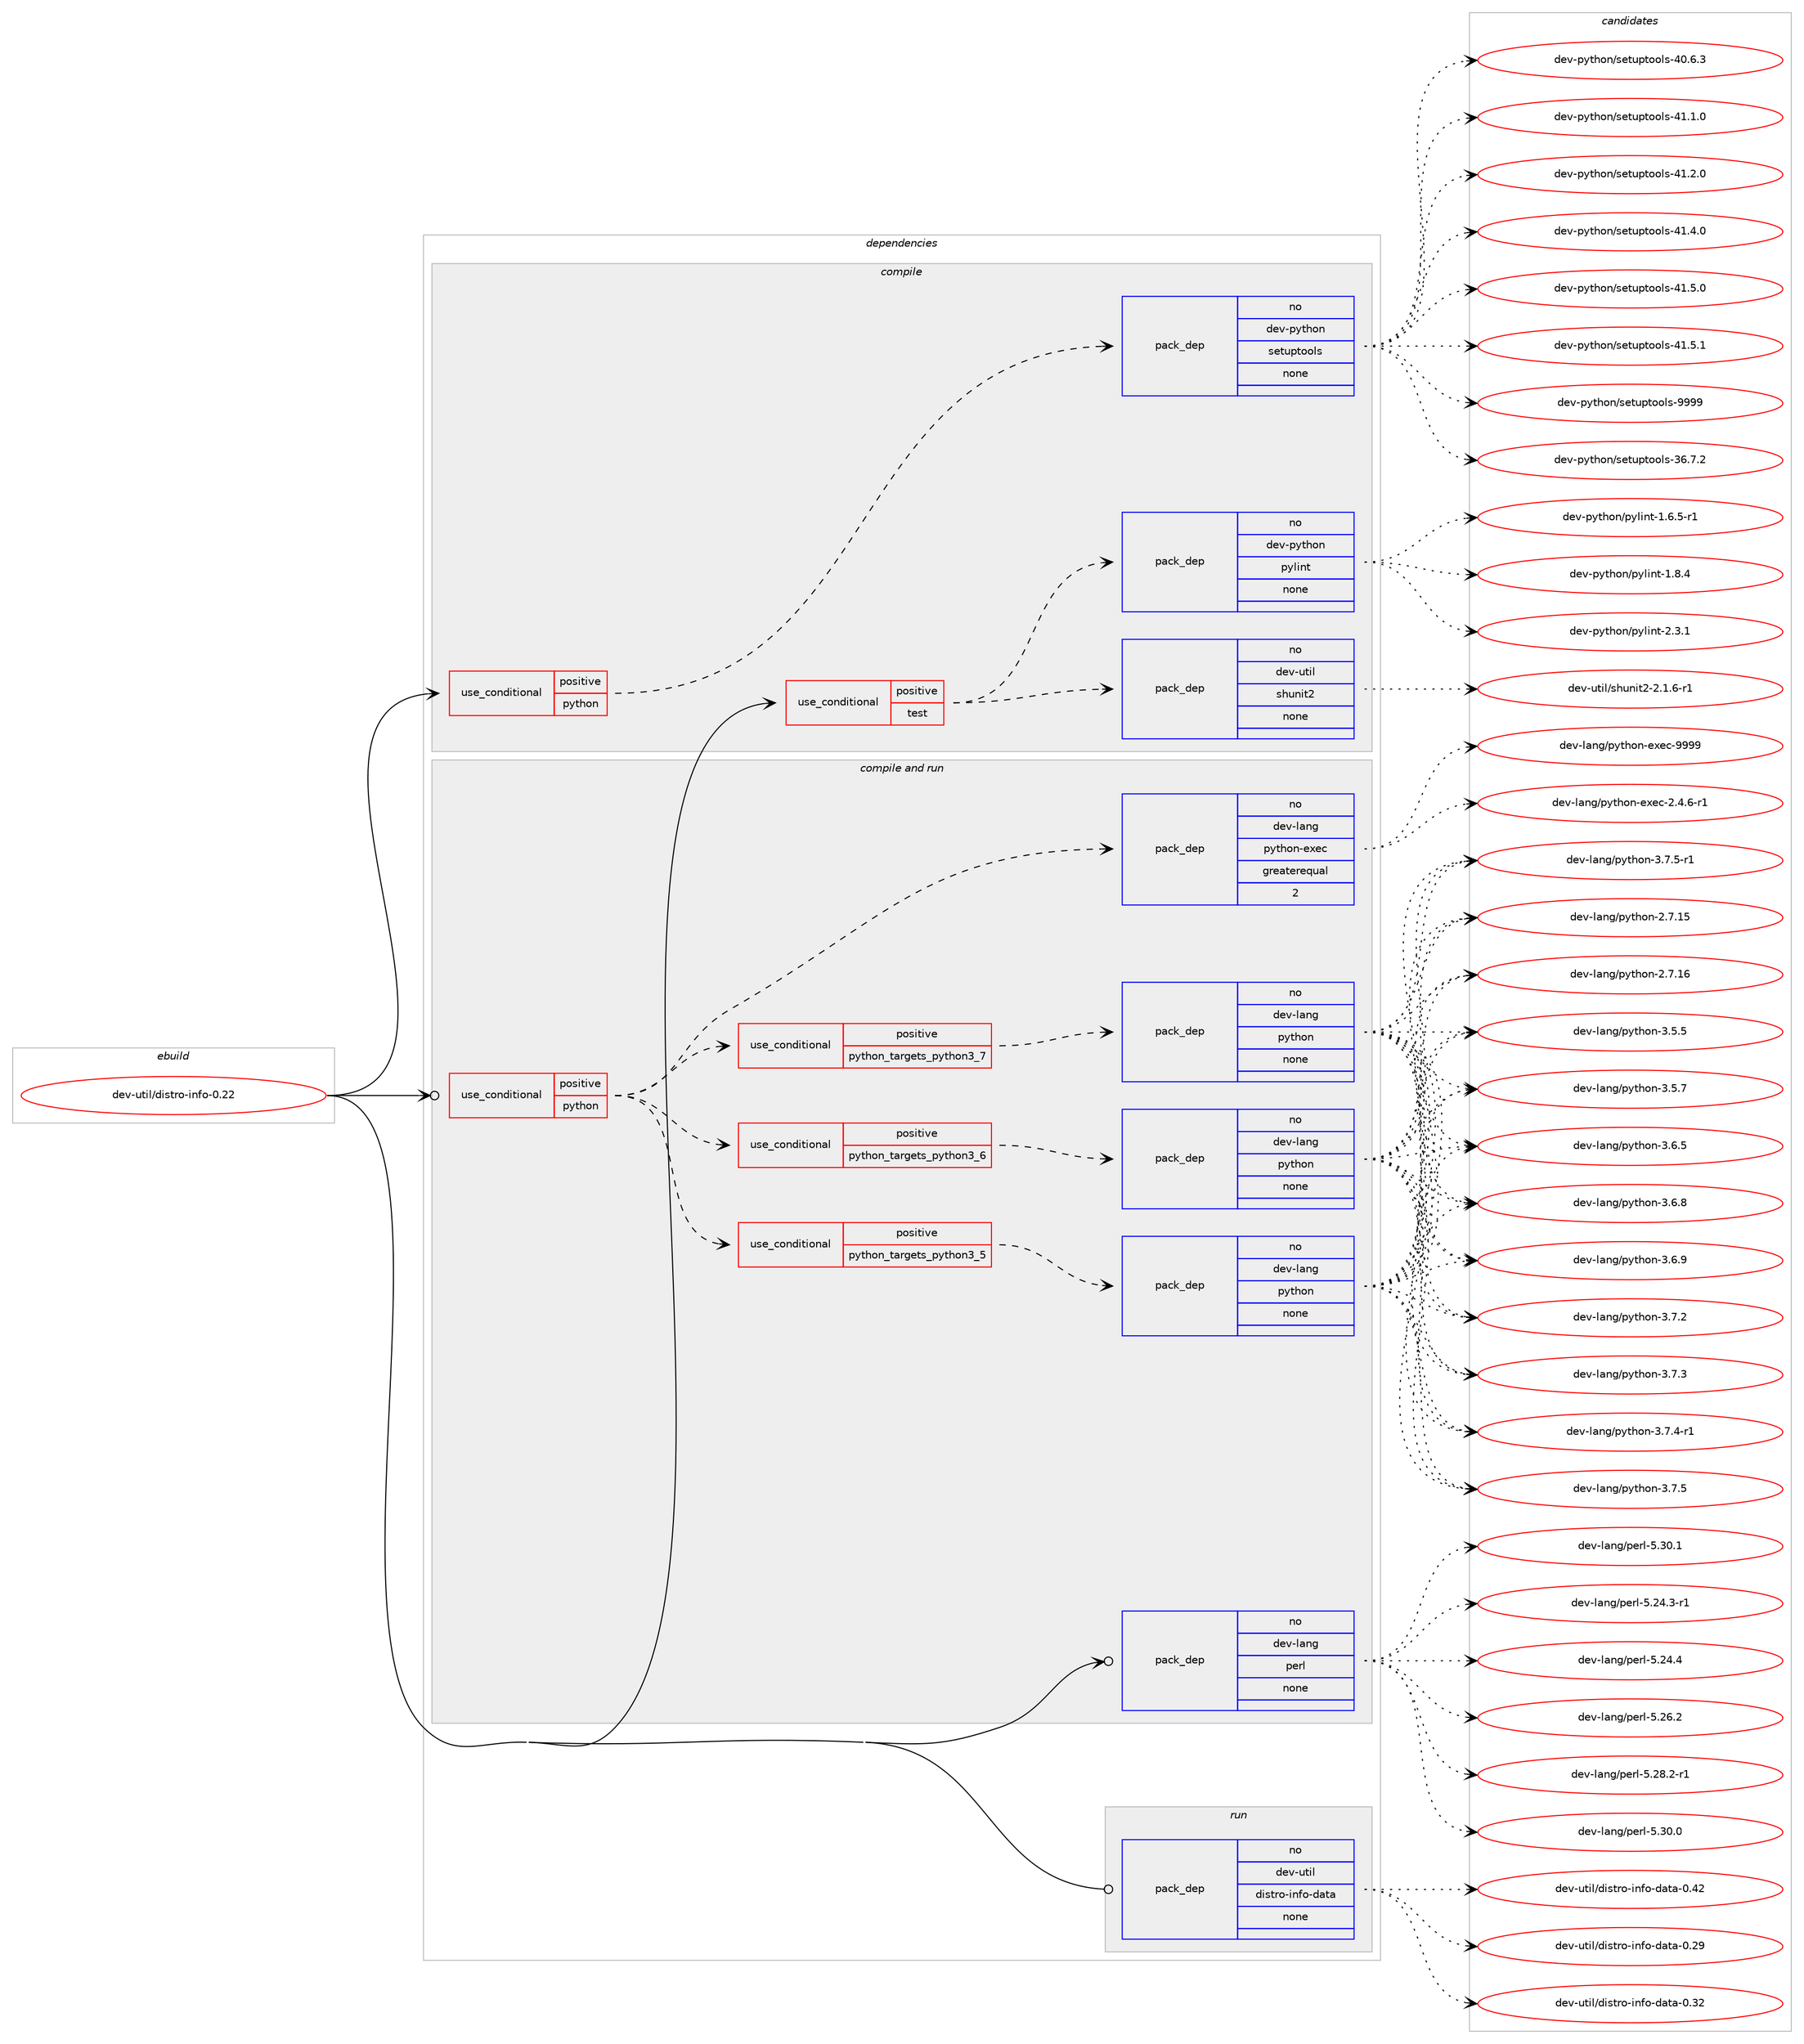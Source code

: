 digraph prolog {

# *************
# Graph options
# *************

newrank=true;
concentrate=true;
compound=true;
graph [rankdir=LR,fontname=Helvetica,fontsize=10,ranksep=1.5];#, ranksep=2.5, nodesep=0.2];
edge  [arrowhead=vee];
node  [fontname=Helvetica,fontsize=10];

# **********
# The ebuild
# **********

subgraph cluster_leftcol {
color=gray;
rank=same;
label=<<i>ebuild</i>>;
id [label="dev-util/distro-info-0.22", color=red, width=4, href="../dev-util/distro-info-0.22.svg"];
}

# ****************
# The dependencies
# ****************

subgraph cluster_midcol {
color=gray;
label=<<i>dependencies</i>>;
subgraph cluster_compile {
fillcolor="#eeeeee";
style=filled;
label=<<i>compile</i>>;
subgraph cond182576 {
dependency728531 [label=<<TABLE BORDER="0" CELLBORDER="1" CELLSPACING="0" CELLPADDING="4"><TR><TD ROWSPAN="3" CELLPADDING="10">use_conditional</TD></TR><TR><TD>positive</TD></TR><TR><TD>python</TD></TR></TABLE>>, shape=none, color=red];
subgraph pack533828 {
dependency728532 [label=<<TABLE BORDER="0" CELLBORDER="1" CELLSPACING="0" CELLPADDING="4" WIDTH="220"><TR><TD ROWSPAN="6" CELLPADDING="30">pack_dep</TD></TR><TR><TD WIDTH="110">no</TD></TR><TR><TD>dev-python</TD></TR><TR><TD>setuptools</TD></TR><TR><TD>none</TD></TR><TR><TD></TD></TR></TABLE>>, shape=none, color=blue];
}
dependency728531:e -> dependency728532:w [weight=20,style="dashed",arrowhead="vee"];
}
id:e -> dependency728531:w [weight=20,style="solid",arrowhead="vee"];
subgraph cond182577 {
dependency728533 [label=<<TABLE BORDER="0" CELLBORDER="1" CELLSPACING="0" CELLPADDING="4"><TR><TD ROWSPAN="3" CELLPADDING="10">use_conditional</TD></TR><TR><TD>positive</TD></TR><TR><TD>test</TD></TR></TABLE>>, shape=none, color=red];
subgraph pack533829 {
dependency728534 [label=<<TABLE BORDER="0" CELLBORDER="1" CELLSPACING="0" CELLPADDING="4" WIDTH="220"><TR><TD ROWSPAN="6" CELLPADDING="30">pack_dep</TD></TR><TR><TD WIDTH="110">no</TD></TR><TR><TD>dev-util</TD></TR><TR><TD>shunit2</TD></TR><TR><TD>none</TD></TR><TR><TD></TD></TR></TABLE>>, shape=none, color=blue];
}
dependency728533:e -> dependency728534:w [weight=20,style="dashed",arrowhead="vee"];
subgraph pack533830 {
dependency728535 [label=<<TABLE BORDER="0" CELLBORDER="1" CELLSPACING="0" CELLPADDING="4" WIDTH="220"><TR><TD ROWSPAN="6" CELLPADDING="30">pack_dep</TD></TR><TR><TD WIDTH="110">no</TD></TR><TR><TD>dev-python</TD></TR><TR><TD>pylint</TD></TR><TR><TD>none</TD></TR><TR><TD></TD></TR></TABLE>>, shape=none, color=blue];
}
dependency728533:e -> dependency728535:w [weight=20,style="dashed",arrowhead="vee"];
}
id:e -> dependency728533:w [weight=20,style="solid",arrowhead="vee"];
}
subgraph cluster_compileandrun {
fillcolor="#eeeeee";
style=filled;
label=<<i>compile and run</i>>;
subgraph cond182578 {
dependency728536 [label=<<TABLE BORDER="0" CELLBORDER="1" CELLSPACING="0" CELLPADDING="4"><TR><TD ROWSPAN="3" CELLPADDING="10">use_conditional</TD></TR><TR><TD>positive</TD></TR><TR><TD>python</TD></TR></TABLE>>, shape=none, color=red];
subgraph cond182579 {
dependency728537 [label=<<TABLE BORDER="0" CELLBORDER="1" CELLSPACING="0" CELLPADDING="4"><TR><TD ROWSPAN="3" CELLPADDING="10">use_conditional</TD></TR><TR><TD>positive</TD></TR><TR><TD>python_targets_python3_5</TD></TR></TABLE>>, shape=none, color=red];
subgraph pack533831 {
dependency728538 [label=<<TABLE BORDER="0" CELLBORDER="1" CELLSPACING="0" CELLPADDING="4" WIDTH="220"><TR><TD ROWSPAN="6" CELLPADDING="30">pack_dep</TD></TR><TR><TD WIDTH="110">no</TD></TR><TR><TD>dev-lang</TD></TR><TR><TD>python</TD></TR><TR><TD>none</TD></TR><TR><TD></TD></TR></TABLE>>, shape=none, color=blue];
}
dependency728537:e -> dependency728538:w [weight=20,style="dashed",arrowhead="vee"];
}
dependency728536:e -> dependency728537:w [weight=20,style="dashed",arrowhead="vee"];
subgraph cond182580 {
dependency728539 [label=<<TABLE BORDER="0" CELLBORDER="1" CELLSPACING="0" CELLPADDING="4"><TR><TD ROWSPAN="3" CELLPADDING="10">use_conditional</TD></TR><TR><TD>positive</TD></TR><TR><TD>python_targets_python3_6</TD></TR></TABLE>>, shape=none, color=red];
subgraph pack533832 {
dependency728540 [label=<<TABLE BORDER="0" CELLBORDER="1" CELLSPACING="0" CELLPADDING="4" WIDTH="220"><TR><TD ROWSPAN="6" CELLPADDING="30">pack_dep</TD></TR><TR><TD WIDTH="110">no</TD></TR><TR><TD>dev-lang</TD></TR><TR><TD>python</TD></TR><TR><TD>none</TD></TR><TR><TD></TD></TR></TABLE>>, shape=none, color=blue];
}
dependency728539:e -> dependency728540:w [weight=20,style="dashed",arrowhead="vee"];
}
dependency728536:e -> dependency728539:w [weight=20,style="dashed",arrowhead="vee"];
subgraph cond182581 {
dependency728541 [label=<<TABLE BORDER="0" CELLBORDER="1" CELLSPACING="0" CELLPADDING="4"><TR><TD ROWSPAN="3" CELLPADDING="10">use_conditional</TD></TR><TR><TD>positive</TD></TR><TR><TD>python_targets_python3_7</TD></TR></TABLE>>, shape=none, color=red];
subgraph pack533833 {
dependency728542 [label=<<TABLE BORDER="0" CELLBORDER="1" CELLSPACING="0" CELLPADDING="4" WIDTH="220"><TR><TD ROWSPAN="6" CELLPADDING="30">pack_dep</TD></TR><TR><TD WIDTH="110">no</TD></TR><TR><TD>dev-lang</TD></TR><TR><TD>python</TD></TR><TR><TD>none</TD></TR><TR><TD></TD></TR></TABLE>>, shape=none, color=blue];
}
dependency728541:e -> dependency728542:w [weight=20,style="dashed",arrowhead="vee"];
}
dependency728536:e -> dependency728541:w [weight=20,style="dashed",arrowhead="vee"];
subgraph pack533834 {
dependency728543 [label=<<TABLE BORDER="0" CELLBORDER="1" CELLSPACING="0" CELLPADDING="4" WIDTH="220"><TR><TD ROWSPAN="6" CELLPADDING="30">pack_dep</TD></TR><TR><TD WIDTH="110">no</TD></TR><TR><TD>dev-lang</TD></TR><TR><TD>python-exec</TD></TR><TR><TD>greaterequal</TD></TR><TR><TD>2</TD></TR></TABLE>>, shape=none, color=blue];
}
dependency728536:e -> dependency728543:w [weight=20,style="dashed",arrowhead="vee"];
}
id:e -> dependency728536:w [weight=20,style="solid",arrowhead="odotvee"];
subgraph pack533835 {
dependency728544 [label=<<TABLE BORDER="0" CELLBORDER="1" CELLSPACING="0" CELLPADDING="4" WIDTH="220"><TR><TD ROWSPAN="6" CELLPADDING="30">pack_dep</TD></TR><TR><TD WIDTH="110">no</TD></TR><TR><TD>dev-lang</TD></TR><TR><TD>perl</TD></TR><TR><TD>none</TD></TR><TR><TD></TD></TR></TABLE>>, shape=none, color=blue];
}
id:e -> dependency728544:w [weight=20,style="solid",arrowhead="odotvee"];
}
subgraph cluster_run {
fillcolor="#eeeeee";
style=filled;
label=<<i>run</i>>;
subgraph pack533836 {
dependency728545 [label=<<TABLE BORDER="0" CELLBORDER="1" CELLSPACING="0" CELLPADDING="4" WIDTH="220"><TR><TD ROWSPAN="6" CELLPADDING="30">pack_dep</TD></TR><TR><TD WIDTH="110">no</TD></TR><TR><TD>dev-util</TD></TR><TR><TD>distro-info-data</TD></TR><TR><TD>none</TD></TR><TR><TD></TD></TR></TABLE>>, shape=none, color=blue];
}
id:e -> dependency728545:w [weight=20,style="solid",arrowhead="odot"];
}
}

# **************
# The candidates
# **************

subgraph cluster_choices {
rank=same;
color=gray;
label=<<i>candidates</i>>;

subgraph choice533828 {
color=black;
nodesep=1;
choice100101118451121211161041111104711510111611711211611111110811545515446554650 [label="dev-python/setuptools-36.7.2", color=red, width=4,href="../dev-python/setuptools-36.7.2.svg"];
choice100101118451121211161041111104711510111611711211611111110811545524846544651 [label="dev-python/setuptools-40.6.3", color=red, width=4,href="../dev-python/setuptools-40.6.3.svg"];
choice100101118451121211161041111104711510111611711211611111110811545524946494648 [label="dev-python/setuptools-41.1.0", color=red, width=4,href="../dev-python/setuptools-41.1.0.svg"];
choice100101118451121211161041111104711510111611711211611111110811545524946504648 [label="dev-python/setuptools-41.2.0", color=red, width=4,href="../dev-python/setuptools-41.2.0.svg"];
choice100101118451121211161041111104711510111611711211611111110811545524946524648 [label="dev-python/setuptools-41.4.0", color=red, width=4,href="../dev-python/setuptools-41.4.0.svg"];
choice100101118451121211161041111104711510111611711211611111110811545524946534648 [label="dev-python/setuptools-41.5.0", color=red, width=4,href="../dev-python/setuptools-41.5.0.svg"];
choice100101118451121211161041111104711510111611711211611111110811545524946534649 [label="dev-python/setuptools-41.5.1", color=red, width=4,href="../dev-python/setuptools-41.5.1.svg"];
choice10010111845112121116104111110471151011161171121161111111081154557575757 [label="dev-python/setuptools-9999", color=red, width=4,href="../dev-python/setuptools-9999.svg"];
dependency728532:e -> choice100101118451121211161041111104711510111611711211611111110811545515446554650:w [style=dotted,weight="100"];
dependency728532:e -> choice100101118451121211161041111104711510111611711211611111110811545524846544651:w [style=dotted,weight="100"];
dependency728532:e -> choice100101118451121211161041111104711510111611711211611111110811545524946494648:w [style=dotted,weight="100"];
dependency728532:e -> choice100101118451121211161041111104711510111611711211611111110811545524946504648:w [style=dotted,weight="100"];
dependency728532:e -> choice100101118451121211161041111104711510111611711211611111110811545524946524648:w [style=dotted,weight="100"];
dependency728532:e -> choice100101118451121211161041111104711510111611711211611111110811545524946534648:w [style=dotted,weight="100"];
dependency728532:e -> choice100101118451121211161041111104711510111611711211611111110811545524946534649:w [style=dotted,weight="100"];
dependency728532:e -> choice10010111845112121116104111110471151011161171121161111111081154557575757:w [style=dotted,weight="100"];
}
subgraph choice533829 {
color=black;
nodesep=1;
choice1001011184511711610510847115104117110105116504550464946544511449 [label="dev-util/shunit2-2.1.6-r1", color=red, width=4,href="../dev-util/shunit2-2.1.6-r1.svg"];
dependency728534:e -> choice1001011184511711610510847115104117110105116504550464946544511449:w [style=dotted,weight="100"];
}
subgraph choice533830 {
color=black;
nodesep=1;
choice10010111845112121116104111110471121211081051101164549465446534511449 [label="dev-python/pylint-1.6.5-r1", color=red, width=4,href="../dev-python/pylint-1.6.5-r1.svg"];
choice1001011184511212111610411111047112121108105110116454946564652 [label="dev-python/pylint-1.8.4", color=red, width=4,href="../dev-python/pylint-1.8.4.svg"];
choice1001011184511212111610411111047112121108105110116455046514649 [label="dev-python/pylint-2.3.1", color=red, width=4,href="../dev-python/pylint-2.3.1.svg"];
dependency728535:e -> choice10010111845112121116104111110471121211081051101164549465446534511449:w [style=dotted,weight="100"];
dependency728535:e -> choice1001011184511212111610411111047112121108105110116454946564652:w [style=dotted,weight="100"];
dependency728535:e -> choice1001011184511212111610411111047112121108105110116455046514649:w [style=dotted,weight="100"];
}
subgraph choice533831 {
color=black;
nodesep=1;
choice10010111845108971101034711212111610411111045504655464953 [label="dev-lang/python-2.7.15", color=red, width=4,href="../dev-lang/python-2.7.15.svg"];
choice10010111845108971101034711212111610411111045504655464954 [label="dev-lang/python-2.7.16", color=red, width=4,href="../dev-lang/python-2.7.16.svg"];
choice100101118451089711010347112121116104111110455146534653 [label="dev-lang/python-3.5.5", color=red, width=4,href="../dev-lang/python-3.5.5.svg"];
choice100101118451089711010347112121116104111110455146534655 [label="dev-lang/python-3.5.7", color=red, width=4,href="../dev-lang/python-3.5.7.svg"];
choice100101118451089711010347112121116104111110455146544653 [label="dev-lang/python-3.6.5", color=red, width=4,href="../dev-lang/python-3.6.5.svg"];
choice100101118451089711010347112121116104111110455146544656 [label="dev-lang/python-3.6.8", color=red, width=4,href="../dev-lang/python-3.6.8.svg"];
choice100101118451089711010347112121116104111110455146544657 [label="dev-lang/python-3.6.9", color=red, width=4,href="../dev-lang/python-3.6.9.svg"];
choice100101118451089711010347112121116104111110455146554650 [label="dev-lang/python-3.7.2", color=red, width=4,href="../dev-lang/python-3.7.2.svg"];
choice100101118451089711010347112121116104111110455146554651 [label="dev-lang/python-3.7.3", color=red, width=4,href="../dev-lang/python-3.7.3.svg"];
choice1001011184510897110103471121211161041111104551465546524511449 [label="dev-lang/python-3.7.4-r1", color=red, width=4,href="../dev-lang/python-3.7.4-r1.svg"];
choice100101118451089711010347112121116104111110455146554653 [label="dev-lang/python-3.7.5", color=red, width=4,href="../dev-lang/python-3.7.5.svg"];
choice1001011184510897110103471121211161041111104551465546534511449 [label="dev-lang/python-3.7.5-r1", color=red, width=4,href="../dev-lang/python-3.7.5-r1.svg"];
dependency728538:e -> choice10010111845108971101034711212111610411111045504655464953:w [style=dotted,weight="100"];
dependency728538:e -> choice10010111845108971101034711212111610411111045504655464954:w [style=dotted,weight="100"];
dependency728538:e -> choice100101118451089711010347112121116104111110455146534653:w [style=dotted,weight="100"];
dependency728538:e -> choice100101118451089711010347112121116104111110455146534655:w [style=dotted,weight="100"];
dependency728538:e -> choice100101118451089711010347112121116104111110455146544653:w [style=dotted,weight="100"];
dependency728538:e -> choice100101118451089711010347112121116104111110455146544656:w [style=dotted,weight="100"];
dependency728538:e -> choice100101118451089711010347112121116104111110455146544657:w [style=dotted,weight="100"];
dependency728538:e -> choice100101118451089711010347112121116104111110455146554650:w [style=dotted,weight="100"];
dependency728538:e -> choice100101118451089711010347112121116104111110455146554651:w [style=dotted,weight="100"];
dependency728538:e -> choice1001011184510897110103471121211161041111104551465546524511449:w [style=dotted,weight="100"];
dependency728538:e -> choice100101118451089711010347112121116104111110455146554653:w [style=dotted,weight="100"];
dependency728538:e -> choice1001011184510897110103471121211161041111104551465546534511449:w [style=dotted,weight="100"];
}
subgraph choice533832 {
color=black;
nodesep=1;
choice10010111845108971101034711212111610411111045504655464953 [label="dev-lang/python-2.7.15", color=red, width=4,href="../dev-lang/python-2.7.15.svg"];
choice10010111845108971101034711212111610411111045504655464954 [label="dev-lang/python-2.7.16", color=red, width=4,href="../dev-lang/python-2.7.16.svg"];
choice100101118451089711010347112121116104111110455146534653 [label="dev-lang/python-3.5.5", color=red, width=4,href="../dev-lang/python-3.5.5.svg"];
choice100101118451089711010347112121116104111110455146534655 [label="dev-lang/python-3.5.7", color=red, width=4,href="../dev-lang/python-3.5.7.svg"];
choice100101118451089711010347112121116104111110455146544653 [label="dev-lang/python-3.6.5", color=red, width=4,href="../dev-lang/python-3.6.5.svg"];
choice100101118451089711010347112121116104111110455146544656 [label="dev-lang/python-3.6.8", color=red, width=4,href="../dev-lang/python-3.6.8.svg"];
choice100101118451089711010347112121116104111110455146544657 [label="dev-lang/python-3.6.9", color=red, width=4,href="../dev-lang/python-3.6.9.svg"];
choice100101118451089711010347112121116104111110455146554650 [label="dev-lang/python-3.7.2", color=red, width=4,href="../dev-lang/python-3.7.2.svg"];
choice100101118451089711010347112121116104111110455146554651 [label="dev-lang/python-3.7.3", color=red, width=4,href="../dev-lang/python-3.7.3.svg"];
choice1001011184510897110103471121211161041111104551465546524511449 [label="dev-lang/python-3.7.4-r1", color=red, width=4,href="../dev-lang/python-3.7.4-r1.svg"];
choice100101118451089711010347112121116104111110455146554653 [label="dev-lang/python-3.7.5", color=red, width=4,href="../dev-lang/python-3.7.5.svg"];
choice1001011184510897110103471121211161041111104551465546534511449 [label="dev-lang/python-3.7.5-r1", color=red, width=4,href="../dev-lang/python-3.7.5-r1.svg"];
dependency728540:e -> choice10010111845108971101034711212111610411111045504655464953:w [style=dotted,weight="100"];
dependency728540:e -> choice10010111845108971101034711212111610411111045504655464954:w [style=dotted,weight="100"];
dependency728540:e -> choice100101118451089711010347112121116104111110455146534653:w [style=dotted,weight="100"];
dependency728540:e -> choice100101118451089711010347112121116104111110455146534655:w [style=dotted,weight="100"];
dependency728540:e -> choice100101118451089711010347112121116104111110455146544653:w [style=dotted,weight="100"];
dependency728540:e -> choice100101118451089711010347112121116104111110455146544656:w [style=dotted,weight="100"];
dependency728540:e -> choice100101118451089711010347112121116104111110455146544657:w [style=dotted,weight="100"];
dependency728540:e -> choice100101118451089711010347112121116104111110455146554650:w [style=dotted,weight="100"];
dependency728540:e -> choice100101118451089711010347112121116104111110455146554651:w [style=dotted,weight="100"];
dependency728540:e -> choice1001011184510897110103471121211161041111104551465546524511449:w [style=dotted,weight="100"];
dependency728540:e -> choice100101118451089711010347112121116104111110455146554653:w [style=dotted,weight="100"];
dependency728540:e -> choice1001011184510897110103471121211161041111104551465546534511449:w [style=dotted,weight="100"];
}
subgraph choice533833 {
color=black;
nodesep=1;
choice10010111845108971101034711212111610411111045504655464953 [label="dev-lang/python-2.7.15", color=red, width=4,href="../dev-lang/python-2.7.15.svg"];
choice10010111845108971101034711212111610411111045504655464954 [label="dev-lang/python-2.7.16", color=red, width=4,href="../dev-lang/python-2.7.16.svg"];
choice100101118451089711010347112121116104111110455146534653 [label="dev-lang/python-3.5.5", color=red, width=4,href="../dev-lang/python-3.5.5.svg"];
choice100101118451089711010347112121116104111110455146534655 [label="dev-lang/python-3.5.7", color=red, width=4,href="../dev-lang/python-3.5.7.svg"];
choice100101118451089711010347112121116104111110455146544653 [label="dev-lang/python-3.6.5", color=red, width=4,href="../dev-lang/python-3.6.5.svg"];
choice100101118451089711010347112121116104111110455146544656 [label="dev-lang/python-3.6.8", color=red, width=4,href="../dev-lang/python-3.6.8.svg"];
choice100101118451089711010347112121116104111110455146544657 [label="dev-lang/python-3.6.9", color=red, width=4,href="../dev-lang/python-3.6.9.svg"];
choice100101118451089711010347112121116104111110455146554650 [label="dev-lang/python-3.7.2", color=red, width=4,href="../dev-lang/python-3.7.2.svg"];
choice100101118451089711010347112121116104111110455146554651 [label="dev-lang/python-3.7.3", color=red, width=4,href="../dev-lang/python-3.7.3.svg"];
choice1001011184510897110103471121211161041111104551465546524511449 [label="dev-lang/python-3.7.4-r1", color=red, width=4,href="../dev-lang/python-3.7.4-r1.svg"];
choice100101118451089711010347112121116104111110455146554653 [label="dev-lang/python-3.7.5", color=red, width=4,href="../dev-lang/python-3.7.5.svg"];
choice1001011184510897110103471121211161041111104551465546534511449 [label="dev-lang/python-3.7.5-r1", color=red, width=4,href="../dev-lang/python-3.7.5-r1.svg"];
dependency728542:e -> choice10010111845108971101034711212111610411111045504655464953:w [style=dotted,weight="100"];
dependency728542:e -> choice10010111845108971101034711212111610411111045504655464954:w [style=dotted,weight="100"];
dependency728542:e -> choice100101118451089711010347112121116104111110455146534653:w [style=dotted,weight="100"];
dependency728542:e -> choice100101118451089711010347112121116104111110455146534655:w [style=dotted,weight="100"];
dependency728542:e -> choice100101118451089711010347112121116104111110455146544653:w [style=dotted,weight="100"];
dependency728542:e -> choice100101118451089711010347112121116104111110455146544656:w [style=dotted,weight="100"];
dependency728542:e -> choice100101118451089711010347112121116104111110455146544657:w [style=dotted,weight="100"];
dependency728542:e -> choice100101118451089711010347112121116104111110455146554650:w [style=dotted,weight="100"];
dependency728542:e -> choice100101118451089711010347112121116104111110455146554651:w [style=dotted,weight="100"];
dependency728542:e -> choice1001011184510897110103471121211161041111104551465546524511449:w [style=dotted,weight="100"];
dependency728542:e -> choice100101118451089711010347112121116104111110455146554653:w [style=dotted,weight="100"];
dependency728542:e -> choice1001011184510897110103471121211161041111104551465546534511449:w [style=dotted,weight="100"];
}
subgraph choice533834 {
color=black;
nodesep=1;
choice10010111845108971101034711212111610411111045101120101994550465246544511449 [label="dev-lang/python-exec-2.4.6-r1", color=red, width=4,href="../dev-lang/python-exec-2.4.6-r1.svg"];
choice10010111845108971101034711212111610411111045101120101994557575757 [label="dev-lang/python-exec-9999", color=red, width=4,href="../dev-lang/python-exec-9999.svg"];
dependency728543:e -> choice10010111845108971101034711212111610411111045101120101994550465246544511449:w [style=dotted,weight="100"];
dependency728543:e -> choice10010111845108971101034711212111610411111045101120101994557575757:w [style=dotted,weight="100"];
}
subgraph choice533835 {
color=black;
nodesep=1;
choice100101118451089711010347112101114108455346505246514511449 [label="dev-lang/perl-5.24.3-r1", color=red, width=4,href="../dev-lang/perl-5.24.3-r1.svg"];
choice10010111845108971101034711210111410845534650524652 [label="dev-lang/perl-5.24.4", color=red, width=4,href="../dev-lang/perl-5.24.4.svg"];
choice10010111845108971101034711210111410845534650544650 [label="dev-lang/perl-5.26.2", color=red, width=4,href="../dev-lang/perl-5.26.2.svg"];
choice100101118451089711010347112101114108455346505646504511449 [label="dev-lang/perl-5.28.2-r1", color=red, width=4,href="../dev-lang/perl-5.28.2-r1.svg"];
choice10010111845108971101034711210111410845534651484648 [label="dev-lang/perl-5.30.0", color=red, width=4,href="../dev-lang/perl-5.30.0.svg"];
choice10010111845108971101034711210111410845534651484649 [label="dev-lang/perl-5.30.1", color=red, width=4,href="../dev-lang/perl-5.30.1.svg"];
dependency728544:e -> choice100101118451089711010347112101114108455346505246514511449:w [style=dotted,weight="100"];
dependency728544:e -> choice10010111845108971101034711210111410845534650524652:w [style=dotted,weight="100"];
dependency728544:e -> choice10010111845108971101034711210111410845534650544650:w [style=dotted,weight="100"];
dependency728544:e -> choice100101118451089711010347112101114108455346505646504511449:w [style=dotted,weight="100"];
dependency728544:e -> choice10010111845108971101034711210111410845534651484648:w [style=dotted,weight="100"];
dependency728544:e -> choice10010111845108971101034711210111410845534651484649:w [style=dotted,weight="100"];
}
subgraph choice533836 {
color=black;
nodesep=1;
choice1001011184511711610510847100105115116114111451051101021114510097116974548465057 [label="dev-util/distro-info-data-0.29", color=red, width=4,href="../dev-util/distro-info-data-0.29.svg"];
choice1001011184511711610510847100105115116114111451051101021114510097116974548465150 [label="dev-util/distro-info-data-0.32", color=red, width=4,href="../dev-util/distro-info-data-0.32.svg"];
choice1001011184511711610510847100105115116114111451051101021114510097116974548465250 [label="dev-util/distro-info-data-0.42", color=red, width=4,href="../dev-util/distro-info-data-0.42.svg"];
dependency728545:e -> choice1001011184511711610510847100105115116114111451051101021114510097116974548465057:w [style=dotted,weight="100"];
dependency728545:e -> choice1001011184511711610510847100105115116114111451051101021114510097116974548465150:w [style=dotted,weight="100"];
dependency728545:e -> choice1001011184511711610510847100105115116114111451051101021114510097116974548465250:w [style=dotted,weight="100"];
}
}

}

